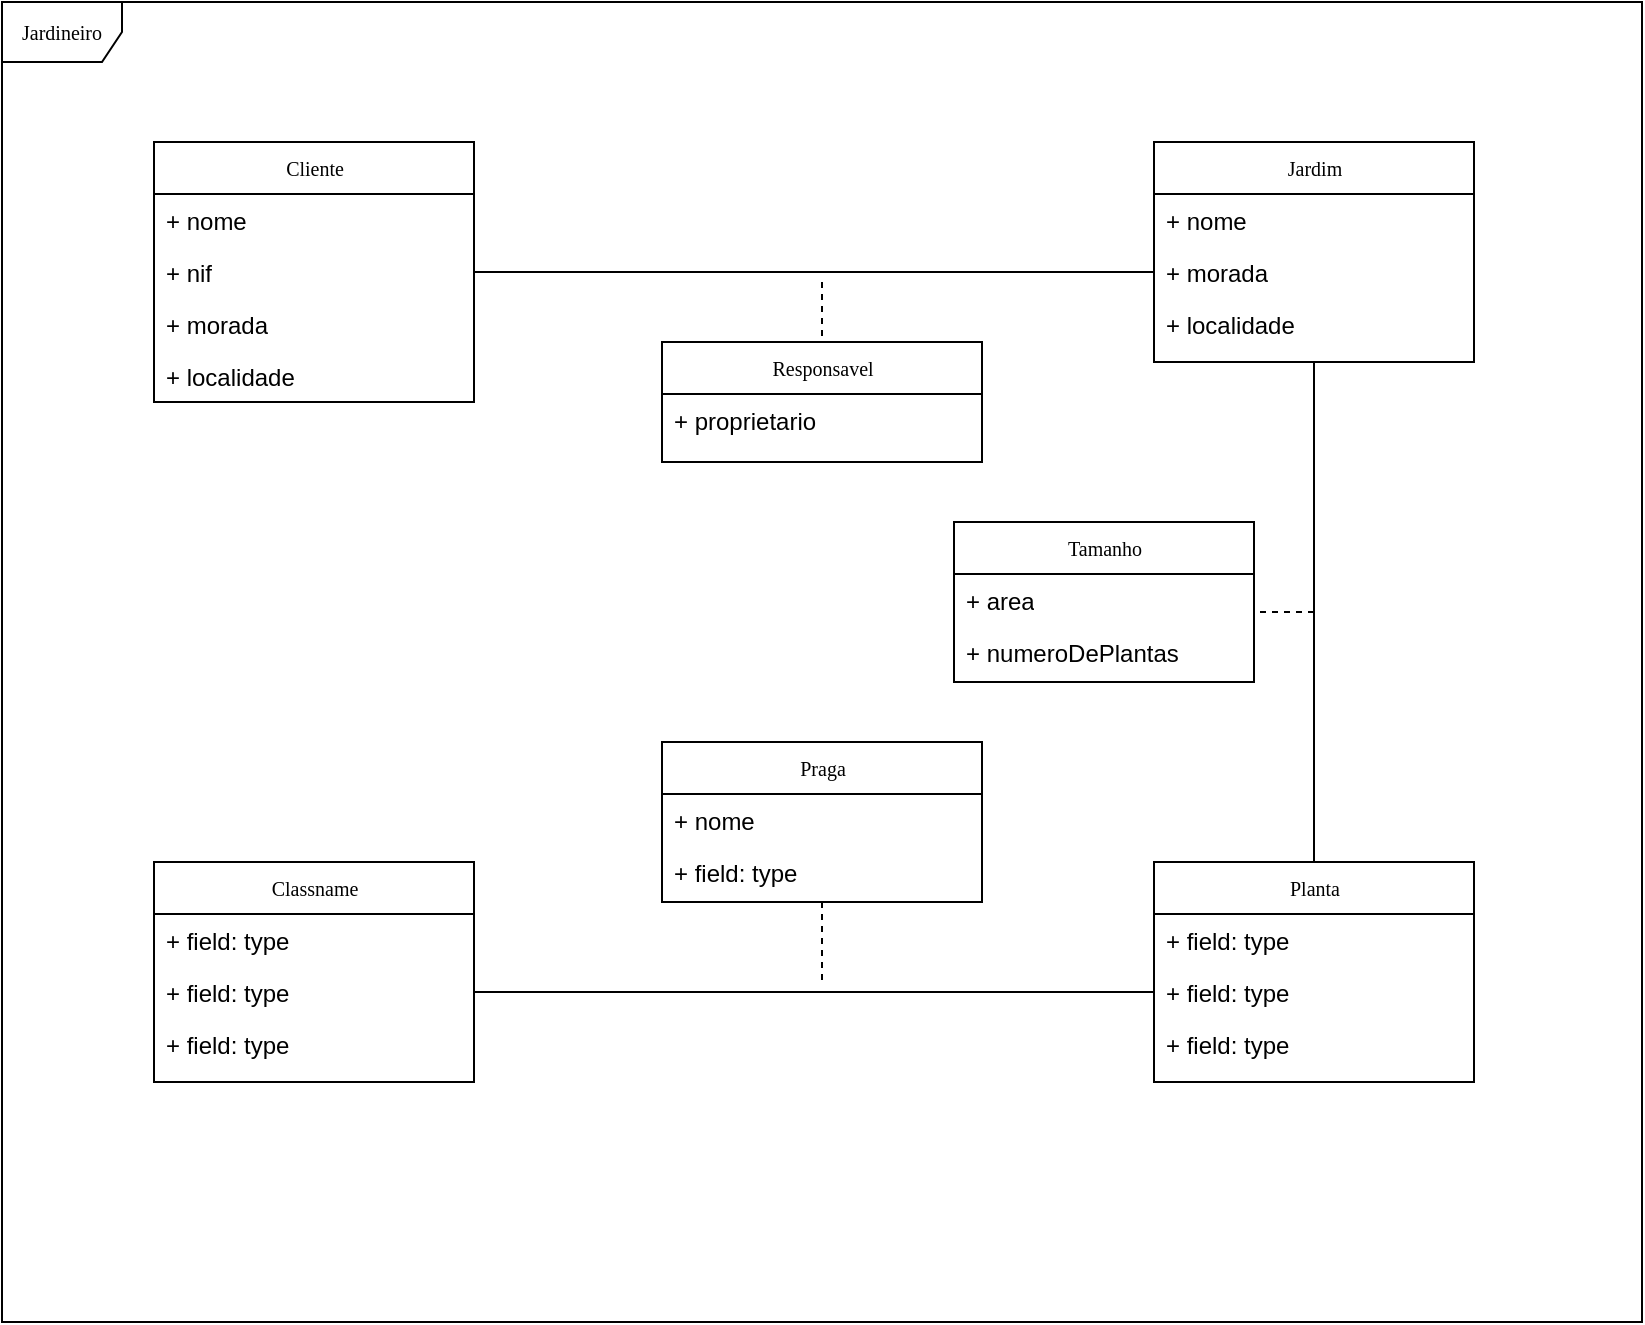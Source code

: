 <mxfile version="15.6.2" type="device"><diagram id="Yhw4TTsW0QRQDJGFXARK" name="Page-1"><mxGraphModel dx="946" dy="613" grid="1" gridSize="10" guides="1" tooltips="1" connect="1" arrows="1" fold="1" page="1" pageScale="1" pageWidth="827" pageHeight="1169" math="0" shadow="0"><root><mxCell id="0"/><mxCell id="1" parent="0"/><mxCell id="bBeR_jt7iBstSsVST3AG-1" value="Jardineiro" style="shape=umlFrame;whiteSpace=wrap;html=1;rounded=0;shadow=0;comic=0;labelBackgroundColor=none;strokeWidth=1;fontFamily=Verdana;fontSize=10;align=center;" vertex="1" parent="1"><mxGeometry x="4" y="10" width="820" height="660" as="geometry"/></mxCell><mxCell id="bBeR_jt7iBstSsVST3AG-2" value="Cliente" style="swimlane;html=1;fontStyle=0;childLayout=stackLayout;horizontal=1;startSize=26;fillColor=none;horizontalStack=0;resizeParent=1;resizeLast=0;collapsible=1;marginBottom=0;swimlaneFillColor=#ffffff;rounded=0;shadow=0;comic=0;labelBackgroundColor=none;strokeWidth=1;fontFamily=Verdana;fontSize=10;align=center;" vertex="1" parent="1"><mxGeometry x="80" y="80" width="160" height="130" as="geometry"/></mxCell><mxCell id="bBeR_jt7iBstSsVST3AG-3" value="+ nome" style="text;html=1;strokeColor=none;fillColor=none;align=left;verticalAlign=top;spacingLeft=4;spacingRight=4;whiteSpace=wrap;overflow=hidden;rotatable=0;points=[[0,0.5],[1,0.5]];portConstraint=eastwest;" vertex="1" parent="bBeR_jt7iBstSsVST3AG-2"><mxGeometry y="26" width="160" height="26" as="geometry"/></mxCell><mxCell id="bBeR_jt7iBstSsVST3AG-4" value="+ nif" style="text;html=1;strokeColor=none;fillColor=none;align=left;verticalAlign=top;spacingLeft=4;spacingRight=4;whiteSpace=wrap;overflow=hidden;rotatable=0;points=[[0,0.5],[1,0.5]];portConstraint=eastwest;" vertex="1" parent="bBeR_jt7iBstSsVST3AG-2"><mxGeometry y="52" width="160" height="26" as="geometry"/></mxCell><mxCell id="bBeR_jt7iBstSsVST3AG-5" value="+ morada" style="text;html=1;strokeColor=none;fillColor=none;align=left;verticalAlign=top;spacingLeft=4;spacingRight=4;whiteSpace=wrap;overflow=hidden;rotatable=0;points=[[0,0.5],[1,0.5]];portConstraint=eastwest;" vertex="1" parent="bBeR_jt7iBstSsVST3AG-2"><mxGeometry y="78" width="160" height="26" as="geometry"/></mxCell><mxCell id="bBeR_jt7iBstSsVST3AG-41" value="+ localidade" style="text;html=1;strokeColor=none;fillColor=none;align=left;verticalAlign=top;spacingLeft=4;spacingRight=4;whiteSpace=wrap;overflow=hidden;rotatable=0;points=[[0,0.5],[1,0.5]];portConstraint=eastwest;" vertex="1" parent="bBeR_jt7iBstSsVST3AG-2"><mxGeometry y="104" width="160" height="26" as="geometry"/></mxCell><mxCell id="bBeR_jt7iBstSsVST3AG-6" value="Responsavel" style="swimlane;html=1;fontStyle=0;childLayout=stackLayout;horizontal=1;startSize=26;fillColor=none;horizontalStack=0;resizeParent=1;resizeLast=0;collapsible=1;marginBottom=0;swimlaneFillColor=#ffffff;rounded=0;shadow=0;comic=0;labelBackgroundColor=none;strokeWidth=1;fontFamily=Verdana;fontSize=10;align=center;" vertex="1" parent="1"><mxGeometry x="334" y="180" width="160" height="60" as="geometry"/></mxCell><mxCell id="bBeR_jt7iBstSsVST3AG-7" value="+ proprietario" style="text;html=1;strokeColor=none;fillColor=none;align=left;verticalAlign=top;spacingLeft=4;spacingRight=4;whiteSpace=wrap;overflow=hidden;rotatable=0;points=[[0,0.5],[1,0.5]];portConstraint=eastwest;" vertex="1" parent="bBeR_jt7iBstSsVST3AG-6"><mxGeometry y="26" width="160" height="26" as="geometry"/></mxCell><mxCell id="bBeR_jt7iBstSsVST3AG-10" value="Jardim" style="swimlane;html=1;fontStyle=0;childLayout=stackLayout;horizontal=1;startSize=26;fillColor=none;horizontalStack=0;resizeParent=1;resizeLast=0;collapsible=1;marginBottom=0;swimlaneFillColor=#ffffff;rounded=0;shadow=0;comic=0;labelBackgroundColor=none;strokeWidth=1;fontFamily=Verdana;fontSize=10;align=center;" vertex="1" parent="1"><mxGeometry x="580" y="80" width="160" height="110" as="geometry"/></mxCell><mxCell id="bBeR_jt7iBstSsVST3AG-11" value="+ nome" style="text;html=1;strokeColor=none;fillColor=none;align=left;verticalAlign=top;spacingLeft=4;spacingRight=4;whiteSpace=wrap;overflow=hidden;rotatable=0;points=[[0,0.5],[1,0.5]];portConstraint=eastwest;" vertex="1" parent="bBeR_jt7iBstSsVST3AG-10"><mxGeometry y="26" width="160" height="26" as="geometry"/></mxCell><mxCell id="bBeR_jt7iBstSsVST3AG-12" value="+ morada" style="text;html=1;strokeColor=none;fillColor=none;align=left;verticalAlign=top;spacingLeft=4;spacingRight=4;whiteSpace=wrap;overflow=hidden;rotatable=0;points=[[0,0.5],[1,0.5]];portConstraint=eastwest;" vertex="1" parent="bBeR_jt7iBstSsVST3AG-10"><mxGeometry y="52" width="160" height="26" as="geometry"/></mxCell><mxCell id="bBeR_jt7iBstSsVST3AG-13" value="+ localidade" style="text;html=1;strokeColor=none;fillColor=none;align=left;verticalAlign=top;spacingLeft=4;spacingRight=4;whiteSpace=wrap;overflow=hidden;rotatable=0;points=[[0,0.5],[1,0.5]];portConstraint=eastwest;" vertex="1" parent="bBeR_jt7iBstSsVST3AG-10"><mxGeometry y="78" width="160" height="26" as="geometry"/></mxCell><mxCell id="bBeR_jt7iBstSsVST3AG-14" value="Classname" style="swimlane;html=1;fontStyle=0;childLayout=stackLayout;horizontal=1;startSize=26;fillColor=none;horizontalStack=0;resizeParent=1;resizeLast=0;collapsible=1;marginBottom=0;swimlaneFillColor=#ffffff;rounded=0;shadow=0;comic=0;labelBackgroundColor=none;strokeWidth=1;fontFamily=Verdana;fontSize=10;align=center;" vertex="1" parent="1"><mxGeometry x="80" y="440" width="160" height="110" as="geometry"/></mxCell><mxCell id="bBeR_jt7iBstSsVST3AG-15" value="+ field: type" style="text;html=1;strokeColor=none;fillColor=none;align=left;verticalAlign=top;spacingLeft=4;spacingRight=4;whiteSpace=wrap;overflow=hidden;rotatable=0;points=[[0,0.5],[1,0.5]];portConstraint=eastwest;" vertex="1" parent="bBeR_jt7iBstSsVST3AG-14"><mxGeometry y="26" width="160" height="26" as="geometry"/></mxCell><mxCell id="bBeR_jt7iBstSsVST3AG-16" value="+ field: type" style="text;html=1;strokeColor=none;fillColor=none;align=left;verticalAlign=top;spacingLeft=4;spacingRight=4;whiteSpace=wrap;overflow=hidden;rotatable=0;points=[[0,0.5],[1,0.5]];portConstraint=eastwest;" vertex="1" parent="bBeR_jt7iBstSsVST3AG-14"><mxGeometry y="52" width="160" height="26" as="geometry"/></mxCell><mxCell id="bBeR_jt7iBstSsVST3AG-17" value="+ field: type" style="text;html=1;strokeColor=none;fillColor=none;align=left;verticalAlign=top;spacingLeft=4;spacingRight=4;whiteSpace=wrap;overflow=hidden;rotatable=0;points=[[0,0.5],[1,0.5]];portConstraint=eastwest;" vertex="1" parent="bBeR_jt7iBstSsVST3AG-14"><mxGeometry y="78" width="160" height="26" as="geometry"/></mxCell><mxCell id="bBeR_jt7iBstSsVST3AG-20" value="Praga" style="swimlane;html=1;fontStyle=0;childLayout=stackLayout;horizontal=1;startSize=26;fillColor=none;horizontalStack=0;resizeParent=1;resizeLast=0;collapsible=1;marginBottom=0;swimlaneFillColor=#ffffff;rounded=0;shadow=0;comic=0;labelBackgroundColor=none;strokeWidth=1;fontFamily=Verdana;fontSize=10;align=center;" vertex="1" parent="1"><mxGeometry x="334" y="380" width="160" height="80" as="geometry"/></mxCell><mxCell id="bBeR_jt7iBstSsVST3AG-22" value="+ nome" style="text;html=1;strokeColor=none;fillColor=none;align=left;verticalAlign=top;spacingLeft=4;spacingRight=4;whiteSpace=wrap;overflow=hidden;rotatable=0;points=[[0,0.5],[1,0.5]];portConstraint=eastwest;" vertex="1" parent="bBeR_jt7iBstSsVST3AG-20"><mxGeometry y="26" width="160" height="26" as="geometry"/></mxCell><mxCell id="bBeR_jt7iBstSsVST3AG-23" value="+ field: type" style="text;html=1;strokeColor=none;fillColor=none;align=left;verticalAlign=top;spacingLeft=4;spacingRight=4;whiteSpace=wrap;overflow=hidden;rotatable=0;points=[[0,0.5],[1,0.5]];portConstraint=eastwest;" vertex="1" parent="bBeR_jt7iBstSsVST3AG-20"><mxGeometry y="52" width="160" height="26" as="geometry"/></mxCell><mxCell id="bBeR_jt7iBstSsVST3AG-24" value="Planta" style="swimlane;html=1;fontStyle=0;childLayout=stackLayout;horizontal=1;startSize=26;fillColor=none;horizontalStack=0;resizeParent=1;resizeLast=0;collapsible=1;marginBottom=0;swimlaneFillColor=#ffffff;rounded=0;shadow=0;comic=0;labelBackgroundColor=none;strokeWidth=1;fontFamily=Verdana;fontSize=10;align=center;" vertex="1" parent="1"><mxGeometry x="580" y="440" width="160" height="110" as="geometry"/></mxCell><mxCell id="bBeR_jt7iBstSsVST3AG-25" value="+ field: type" style="text;html=1;strokeColor=none;fillColor=none;align=left;verticalAlign=top;spacingLeft=4;spacingRight=4;whiteSpace=wrap;overflow=hidden;rotatable=0;points=[[0,0.5],[1,0.5]];portConstraint=eastwest;" vertex="1" parent="bBeR_jt7iBstSsVST3AG-24"><mxGeometry y="26" width="160" height="26" as="geometry"/></mxCell><mxCell id="bBeR_jt7iBstSsVST3AG-26" value="+ field: type" style="text;html=1;strokeColor=none;fillColor=none;align=left;verticalAlign=top;spacingLeft=4;spacingRight=4;whiteSpace=wrap;overflow=hidden;rotatable=0;points=[[0,0.5],[1,0.5]];portConstraint=eastwest;" vertex="1" parent="bBeR_jt7iBstSsVST3AG-24"><mxGeometry y="52" width="160" height="26" as="geometry"/></mxCell><mxCell id="bBeR_jt7iBstSsVST3AG-27" value="+ field: type" style="text;html=1;strokeColor=none;fillColor=none;align=left;verticalAlign=top;spacingLeft=4;spacingRight=4;whiteSpace=wrap;overflow=hidden;rotatable=0;points=[[0,0.5],[1,0.5]];portConstraint=eastwest;" vertex="1" parent="bBeR_jt7iBstSsVST3AG-24"><mxGeometry y="78" width="160" height="26" as="geometry"/></mxCell><mxCell id="bBeR_jt7iBstSsVST3AG-28" value="" style="endArrow=none;html=1;rounded=0;exitX=1;exitY=0.5;exitDx=0;exitDy=0;entryX=0;entryY=0.5;entryDx=0;entryDy=0;" edge="1" parent="1" source="bBeR_jt7iBstSsVST3AG-16" target="bBeR_jt7iBstSsVST3AG-26"><mxGeometry width="50" height="50" relative="1" as="geometry"><mxPoint x="420" y="440" as="sourcePoint"/><mxPoint x="470" y="390" as="targetPoint"/></mxGeometry></mxCell><mxCell id="bBeR_jt7iBstSsVST3AG-32" value="" style="endArrow=none;html=1;rounded=0;entryX=0.5;entryY=1;entryDx=0;entryDy=0;" edge="1" parent="1" source="bBeR_jt7iBstSsVST3AG-24" target="bBeR_jt7iBstSsVST3AG-10"><mxGeometry width="50" height="50" relative="1" as="geometry"><mxPoint x="420" y="440" as="sourcePoint"/><mxPoint x="470" y="390" as="targetPoint"/></mxGeometry></mxCell><mxCell id="bBeR_jt7iBstSsVST3AG-33" value="" style="endArrow=none;html=1;rounded=0;entryX=0;entryY=0.5;entryDx=0;entryDy=0;exitX=1;exitY=0.5;exitDx=0;exitDy=0;" edge="1" parent="1" source="bBeR_jt7iBstSsVST3AG-4" target="bBeR_jt7iBstSsVST3AG-12"><mxGeometry width="50" height="50" relative="1" as="geometry"><mxPoint x="420" y="440" as="sourcePoint"/><mxPoint x="470" y="390" as="targetPoint"/></mxGeometry></mxCell><mxCell id="bBeR_jt7iBstSsVST3AG-34" value="Tamanho" style="swimlane;html=1;fontStyle=0;childLayout=stackLayout;horizontal=1;startSize=26;fillColor=none;horizontalStack=0;resizeParent=1;resizeLast=0;collapsible=1;marginBottom=0;swimlaneFillColor=#ffffff;rounded=0;shadow=0;comic=0;labelBackgroundColor=none;strokeWidth=1;fontFamily=Verdana;fontSize=10;align=center;" vertex="1" parent="1"><mxGeometry x="480" y="270" width="150" height="80" as="geometry"/></mxCell><mxCell id="bBeR_jt7iBstSsVST3AG-35" value="+ area" style="text;html=1;strokeColor=none;fillColor=none;align=left;verticalAlign=top;spacingLeft=4;spacingRight=4;whiteSpace=wrap;overflow=hidden;rotatable=0;points=[[0,0.5],[1,0.5]];portConstraint=eastwest;" vertex="1" parent="bBeR_jt7iBstSsVST3AG-34"><mxGeometry y="26" width="150" height="26" as="geometry"/></mxCell><mxCell id="bBeR_jt7iBstSsVST3AG-36" value="+ numeroDePlantas" style="text;html=1;strokeColor=none;fillColor=none;align=left;verticalAlign=top;spacingLeft=4;spacingRight=4;whiteSpace=wrap;overflow=hidden;rotatable=0;points=[[0,0.5],[1,0.5]];portConstraint=eastwest;" vertex="1" parent="bBeR_jt7iBstSsVST3AG-34"><mxGeometry y="52" width="150" height="26" as="geometry"/></mxCell><mxCell id="bBeR_jt7iBstSsVST3AG-38" value="" style="endArrow=none;dashed=1;html=1;rounded=0;entryX=0.997;entryY=0.731;entryDx=0;entryDy=0;entryPerimeter=0;" edge="1" parent="1" target="bBeR_jt7iBstSsVST3AG-35"><mxGeometry width="50" height="50" relative="1" as="geometry"><mxPoint x="660" y="315" as="sourcePoint"/><mxPoint x="630" y="315" as="targetPoint"/></mxGeometry></mxCell><mxCell id="bBeR_jt7iBstSsVST3AG-39" value="" style="endArrow=none;dashed=1;html=1;rounded=0;entryX=0.5;entryY=0;entryDx=0;entryDy=0;" edge="1" parent="1" target="bBeR_jt7iBstSsVST3AG-6"><mxGeometry width="50" height="50" relative="1" as="geometry"><mxPoint x="414" y="150" as="sourcePoint"/><mxPoint x="510" y="310" as="targetPoint"/></mxGeometry></mxCell><mxCell id="bBeR_jt7iBstSsVST3AG-40" value="" style="endArrow=none;dashed=1;html=1;rounded=0;exitX=0.5;exitY=1;exitDx=0;exitDy=0;" edge="1" parent="1" source="bBeR_jt7iBstSsVST3AG-20"><mxGeometry width="50" height="50" relative="1" as="geometry"><mxPoint x="460" y="360" as="sourcePoint"/><mxPoint x="414" y="500" as="targetPoint"/></mxGeometry></mxCell></root></mxGraphModel></diagram></mxfile>